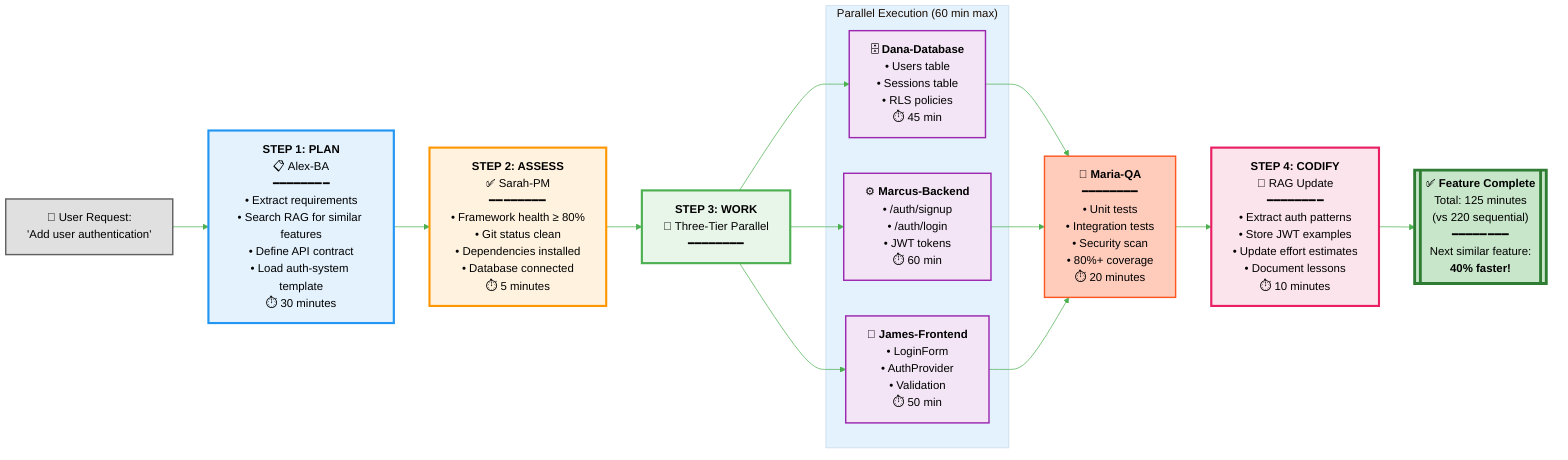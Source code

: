 %%{init: {'theme':'base', 'themeVariables': { 'primaryColor':'#e8f5e9','primaryTextColor':'#1b5e20','primaryBorderColor':'#4caf50','lineColor':'#4caf50','secondaryColor':'#fff3e0','tertiaryColor':'#e3f2fd'}}}%%
graph LR
    User["👤 User Request:<br/>'Add user authentication'"] --> Step1

    Step1["<b>STEP 1: PLAN</b><br/>📋 Alex-BA<br/>━━━━━━━━<br/>• Extract requirements<br/>• Search RAG for similar features<br/>• Define API contract<br/>• Load auth-system template<br/>⏱️ 30 minutes"]

    Step2["<b>STEP 2: ASSESS</b><br/>✅ Sarah-PM<br/>━━━━━━━━<br/>• Framework health ≥ 80%<br/>• Git status clean<br/>• Dependencies installed<br/>• Database connected<br/>⏱️ 5 minutes"]

    Step3["<b>STEP 3: WORK</b><br/>🚀 Three-Tier Parallel<br/>━━━━━━━━"]

    subgraph Parallel["Parallel Execution (60 min max)"]
        Dana["🗄️ <b>Dana-Database</b><br/>• Users table<br/>• Sessions table<br/>• RLS policies<br/>⏱️ 45 min"]
        Marcus["⚙️ <b>Marcus-Backend</b><br/>• /auth/signup<br/>• /auth/login<br/>• JWT tokens<br/>⏱️ 60 min"]
        James["🎨 <b>James-Frontend</b><br/>• LoginForm<br/>• AuthProvider<br/>• Validation<br/>⏱️ 50 min"]
    end

    Step4["<b>STEP 4: CODIFY</b><br/>💾 RAG Update<br/>━━━━━━━━<br/>• Extract auth patterns<br/>• Store JWT examples<br/>• Update effort estimates<br/>• Document lessons<br/>⏱️ 10 minutes"]

    Quality["🧪 <b>Maria-QA</b><br/>━━━━━━━━<br/>• Unit tests<br/>• Integration tests<br/>• Security scan<br/>• 80%+ coverage<br/>⏱️ 20 minutes"]

    Result[["✅ <b>Feature Complete</b><br/>Total: 125 minutes<br/>(vs 220 sequential)<br/>━━━━━━━━<br/>Next similar feature:<br/><b>40% faster!</b>"]]

    Step1 --> Step2
    Step2 --> Step3
    Step3 --> Dana
    Step3 --> Marcus
    Step3 --> James
    Dana --> Quality
    Marcus --> Quality
    James --> Quality
    Quality --> Step4
    Step4 --> Result

    classDef user fill:#e0e0e0,stroke:#616161,stroke-width:2px,color:#000
    classDef plan fill:#e3f2fd,stroke:#2196f3,stroke-width:3px,color:#000
    classDef assess fill:#fff3e0,stroke:#ff9800,stroke-width:3px,color:#000
    classDef work fill:#e8f5e9,stroke:#4caf50,stroke-width:3px,color:#000
    classDef agent fill:#f3e5f5,stroke:#9c27b0,stroke-width:2px,color:#000
    classDef quality fill:#ffccbc,stroke:#ff5722,stroke-width:2px,color:#000
    classDef codify fill:#fce4ec,stroke:#e91e63,stroke-width:3px,color:#000
    classDef result fill:#c8e6c9,stroke:#2e7d32,stroke-width:4px,color:#000

    class User user
    class Step1 plan
    class Step2 assess
    class Step3 work
    class Dana,Marcus,James agent
    class Quality quality
    class Step4 codify
    class Result result